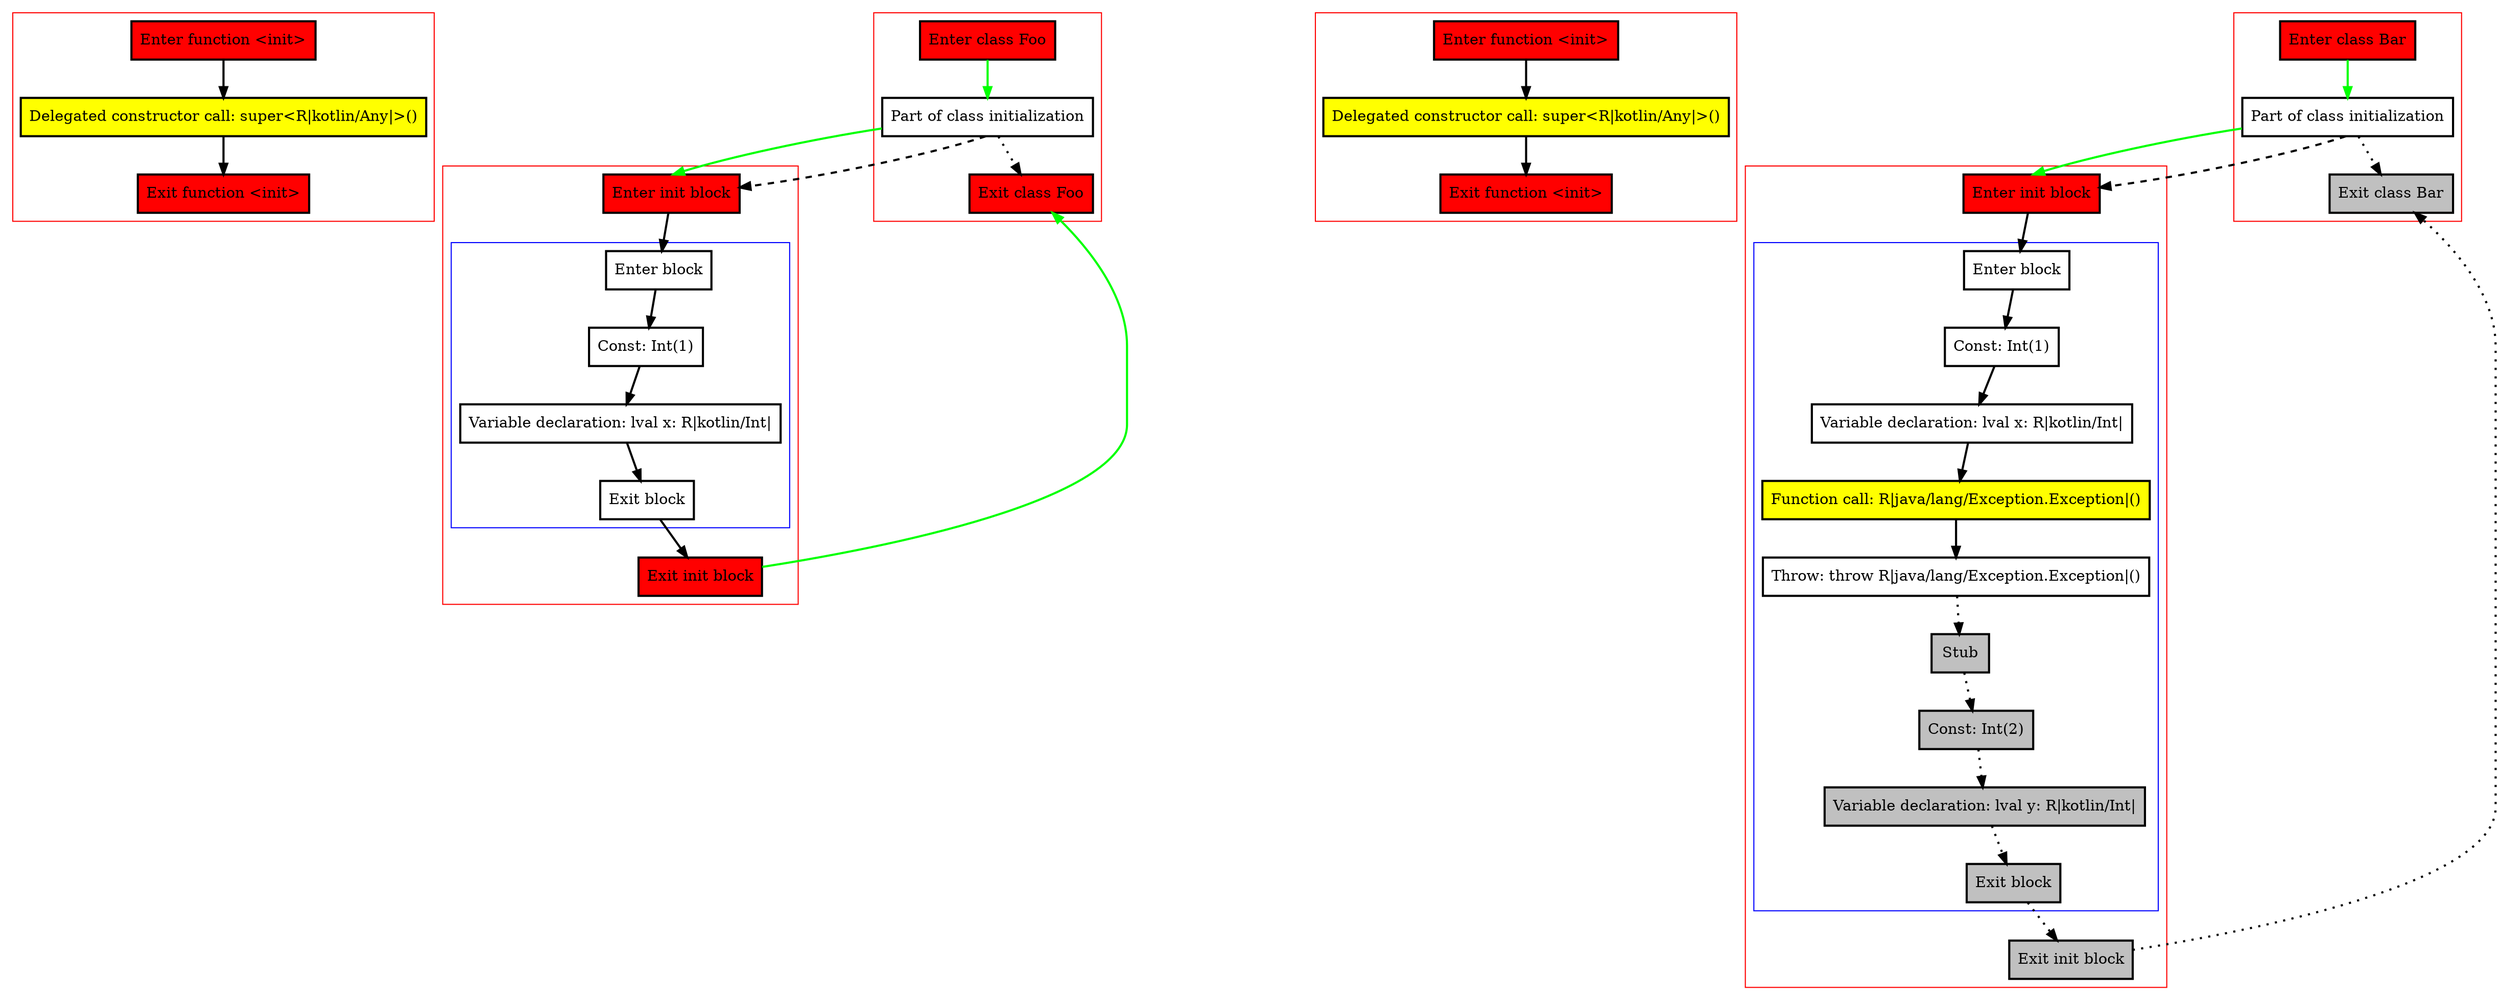 digraph initBlock_kt {
    graph [nodesep=3]
    node [shape=box penwidth=2]
    edge [penwidth=2]

    subgraph cluster_0 {
        color=red
        0 [label="Enter function <init>" style="filled" fillcolor=red];
        1 [label="Delegated constructor call: super<R|kotlin/Any|>()" style="filled" fillcolor=yellow];
        2 [label="Exit function <init>" style="filled" fillcolor=red];
    }
    0 -> {1};
    1 -> {2};

    subgraph cluster_1 {
        color=red
        3 [label="Enter init block" style="filled" fillcolor=red];
        subgraph cluster_2 {
            color=blue
            4 [label="Enter block"];
            5 [label="Const: Int(1)"];
            6 [label="Variable declaration: lval x: R|kotlin/Int|"];
            7 [label="Exit block"];
        }
        8 [label="Exit init block" style="filled" fillcolor=red];
    }
    3 -> {4};
    4 -> {5};
    5 -> {6};
    6 -> {7};
    7 -> {8};
    8 -> {11} [color=green];

    subgraph cluster_3 {
        color=red
        9 [label="Enter class Foo" style="filled" fillcolor=red];
        10 [label="Part of class initialization"];
        11 [label="Exit class Foo" style="filled" fillcolor=red];
    }
    9 -> {10} [color=green];
    10 -> {3} [color=green];
    10 -> {11} [style=dotted];
    10 -> {3} [style=dashed];

    subgraph cluster_4 {
        color=red
        12 [label="Enter function <init>" style="filled" fillcolor=red];
        13 [label="Delegated constructor call: super<R|kotlin/Any|>()" style="filled" fillcolor=yellow];
        14 [label="Exit function <init>" style="filled" fillcolor=red];
    }
    12 -> {13};
    13 -> {14};

    subgraph cluster_5 {
        color=red
        15 [label="Enter init block" style="filled" fillcolor=red];
        subgraph cluster_6 {
            color=blue
            16 [label="Enter block"];
            17 [label="Const: Int(1)"];
            18 [label="Variable declaration: lval x: R|kotlin/Int|"];
            19 [label="Function call: R|java/lang/Exception.Exception|()" style="filled" fillcolor=yellow];
            20 [label="Throw: throw R|java/lang/Exception.Exception|()"];
            21 [label="Stub" style="filled" fillcolor=gray];
            22 [label="Const: Int(2)" style="filled" fillcolor=gray];
            23 [label="Variable declaration: lval y: R|kotlin/Int|" style="filled" fillcolor=gray];
            24 [label="Exit block" style="filled" fillcolor=gray];
        }
        25 [label="Exit init block" style="filled" fillcolor=red style="filled" fillcolor=gray];
    }
    15 -> {16};
    16 -> {17};
    17 -> {18};
    18 -> {19};
    19 -> {20};
    20 -> {21} [style=dotted];
    21 -> {22} [style=dotted];
    22 -> {23} [style=dotted];
    23 -> {24} [style=dotted];
    24 -> {25} [style=dotted];
    25 -> {28} [style=dotted];

    subgraph cluster_7 {
        color=red
        26 [label="Enter class Bar" style="filled" fillcolor=red];
        27 [label="Part of class initialization"];
        28 [label="Exit class Bar" style="filled" fillcolor=red style="filled" fillcolor=gray];
    }
    26 -> {27} [color=green];
    27 -> {15} [color=green];
    27 -> {28} [style=dotted];
    27 -> {15} [style=dashed];

}
